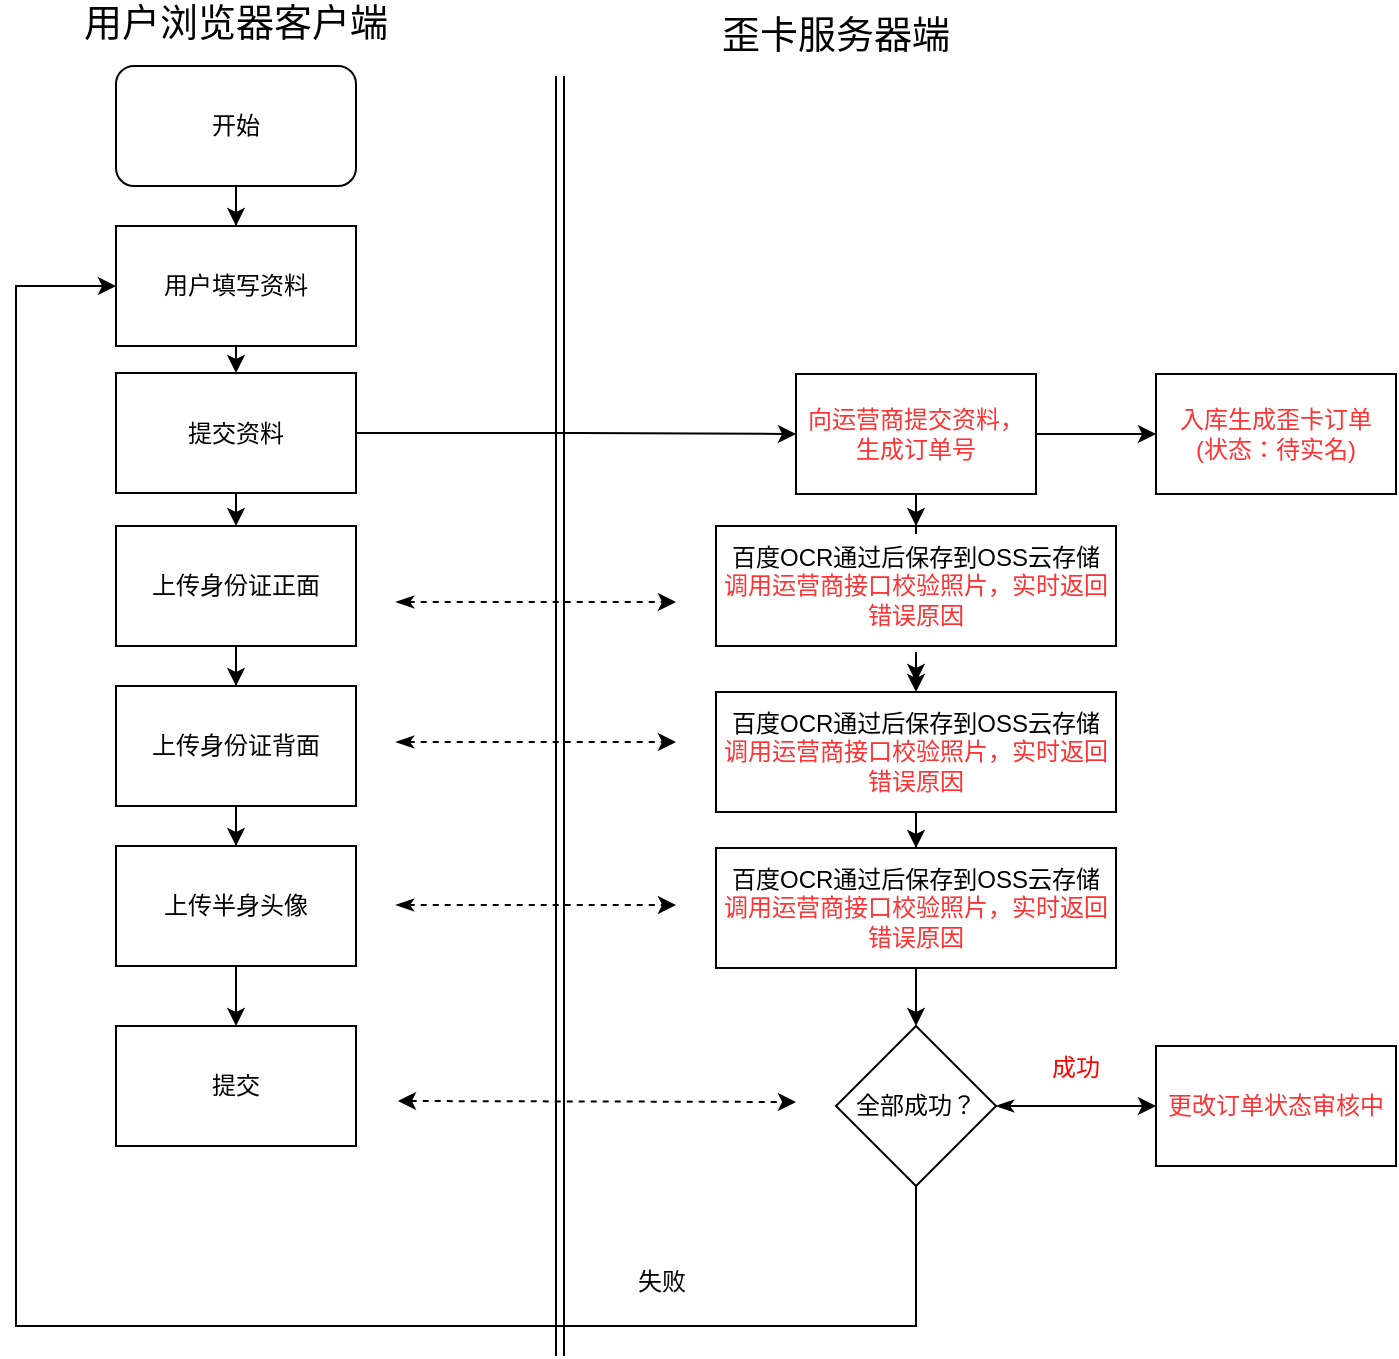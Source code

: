 <mxfile version="11.0.5" type="github"><diagram id="TCcyBkFSPs1I1IOS8Sko" name="第 1 页"><mxGraphModel dx="1422" dy="764" grid="1" gridSize="10" guides="1" tooltips="1" connect="1" arrows="1" fold="1" page="1" pageScale="1" pageWidth="827" pageHeight="1169" math="0" shadow="0"><root><mxCell id="0"/><mxCell id="1" parent="0"/><mxCell id="YD8GyHMJlGkGM7Smg7i--13" value="" style="edgeStyle=orthogonalEdgeStyle;rounded=0;orthogonalLoop=1;jettySize=auto;html=1;" parent="1" source="YD8GyHMJlGkGM7Smg7i--2" target="YD8GyHMJlGkGM7Smg7i--3" edge="1"><mxGeometry relative="1" as="geometry"/></mxCell><mxCell id="YD8GyHMJlGkGM7Smg7i--2" value="开始" style="rounded=1;whiteSpace=wrap;html=1;" parent="1" vertex="1"><mxGeometry x="160" y="62" width="120" height="60" as="geometry"/></mxCell><mxCell id="otkbqCU_CrVm7-SOkqTs-25" style="edgeStyle=orthogonalEdgeStyle;rounded=0;orthogonalLoop=1;jettySize=auto;html=1;exitX=0.5;exitY=1;exitDx=0;exitDy=0;entryX=0.5;entryY=0;entryDx=0;entryDy=0;startArrow=none;startFill=0;endArrow=classic;endFill=1;fontSize=12;fontColor=#FF3333;" parent="1" source="YD8GyHMJlGkGM7Smg7i--3" target="otkbqCU_CrVm7-SOkqTs-23" edge="1"><mxGeometry relative="1" as="geometry"/></mxCell><mxCell id="YD8GyHMJlGkGM7Smg7i--3" value="用户填写资料" style="rounded=0;whiteSpace=wrap;html=1;" parent="1" vertex="1"><mxGeometry x="160" y="142" width="120" height="60" as="geometry"/></mxCell><mxCell id="YD8GyHMJlGkGM7Smg7i--15" value="" style="edgeStyle=orthogonalEdgeStyle;rounded=0;orthogonalLoop=1;jettySize=auto;html=1;" parent="1" source="YD8GyHMJlGkGM7Smg7i--4" target="YD8GyHMJlGkGM7Smg7i--7" edge="1"><mxGeometry relative="1" as="geometry"/></mxCell><mxCell id="YD8GyHMJlGkGM7Smg7i--4" value="上传身份证正面" style="rounded=0;whiteSpace=wrap;html=1;" parent="1" vertex="1"><mxGeometry x="160" y="292" width="120" height="60" as="geometry"/></mxCell><mxCell id="YD8GyHMJlGkGM7Smg7i--16" value="" style="edgeStyle=orthogonalEdgeStyle;rounded=0;orthogonalLoop=1;jettySize=auto;html=1;" parent="1" source="YD8GyHMJlGkGM7Smg7i--7" target="YD8GyHMJlGkGM7Smg7i--8" edge="1"><mxGeometry relative="1" as="geometry"/></mxCell><mxCell id="YD8GyHMJlGkGM7Smg7i--7" value="上传身份证背面" style="rounded=0;whiteSpace=wrap;html=1;" parent="1" vertex="1"><mxGeometry x="160" y="372" width="120" height="60" as="geometry"/></mxCell><mxCell id="YD8GyHMJlGkGM7Smg7i--17" value="" style="edgeStyle=orthogonalEdgeStyle;rounded=0;orthogonalLoop=1;jettySize=auto;html=1;" parent="1" source="YD8GyHMJlGkGM7Smg7i--8" target="YD8GyHMJlGkGM7Smg7i--9" edge="1"><mxGeometry relative="1" as="geometry"/></mxCell><mxCell id="YD8GyHMJlGkGM7Smg7i--8" value="上传半身头像" style="rounded=0;whiteSpace=wrap;html=1;" parent="1" vertex="1"><mxGeometry x="160" y="452" width="120" height="60" as="geometry"/></mxCell><mxCell id="YD8GyHMJlGkGM7Smg7i--9" value="提交" style="rounded=0;whiteSpace=wrap;html=1;" parent="1" vertex="1"><mxGeometry x="160" y="542" width="120" height="60" as="geometry"/></mxCell><mxCell id="YD8GyHMJlGkGM7Smg7i--20" style="edgeStyle=orthogonalEdgeStyle;rounded=0;orthogonalLoop=1;jettySize=auto;html=1;entryX=0;entryY=0.5;entryDx=0;entryDy=0;exitX=0.5;exitY=1;exitDx=0;exitDy=0;" parent="1" source="YD8GyHMJlGkGM7Smg7i--10" target="YD8GyHMJlGkGM7Smg7i--3" edge="1"><mxGeometry relative="1" as="geometry"><Array as="points"><mxPoint x="560" y="692"/><mxPoint x="110" y="692"/><mxPoint x="110" y="172"/></Array></mxGeometry></mxCell><mxCell id="otkbqCU_CrVm7-SOkqTs-32" style="edgeStyle=orthogonalEdgeStyle;rounded=0;orthogonalLoop=1;jettySize=auto;html=1;exitX=1;exitY=0.5;exitDx=0;exitDy=0;startArrow=classicThin;startFill=1;endArrow=classic;endFill=1;fontSize=12;fontColor=#FF3333;" parent="1" source="YD8GyHMJlGkGM7Smg7i--10" target="otkbqCU_CrVm7-SOkqTs-31" edge="1"><mxGeometry relative="1" as="geometry"/></mxCell><mxCell id="YD8GyHMJlGkGM7Smg7i--10" value="全部成功？" style="rhombus;whiteSpace=wrap;html=1;" parent="1" vertex="1"><mxGeometry x="520" y="542" width="80" height="80" as="geometry"/></mxCell><mxCell id="YD8GyHMJlGkGM7Smg7i--12" value="入库生成歪卡订单&lt;br&gt;(状态：待实名)" style="rounded=0;whiteSpace=wrap;html=1;fontColor=#FF3333;" parent="1" vertex="1"><mxGeometry x="680" y="216" width="120" height="60" as="geometry"/></mxCell><mxCell id="YD8GyHMJlGkGM7Smg7i--21" value="失败" style="text;html=1;strokeColor=none;fillColor=none;align=center;verticalAlign=middle;whiteSpace=wrap;rounded=0;" parent="1" vertex="1"><mxGeometry x="413" y="660" width="40" height="20" as="geometry"/></mxCell><mxCell id="YD8GyHMJlGkGM7Smg7i--22" value="&lt;font color=&quot;#ff0000&quot;&gt;成功&lt;/font&gt;" style="text;html=1;strokeColor=none;fillColor=none;align=center;verticalAlign=middle;whiteSpace=wrap;rounded=0;" parent="1" vertex="1"><mxGeometry x="610" y="553" width="60" height="20" as="geometry"/></mxCell><mxCell id="YD8GyHMJlGkGM7Smg7i--27" value="" style="shape=link;html=1;" parent="1" edge="1"><mxGeometry width="50" height="50" relative="1" as="geometry"><mxPoint x="382" y="707" as="sourcePoint"/><mxPoint x="382" y="67" as="targetPoint"/></mxGeometry></mxCell><mxCell id="YD8GyHMJlGkGM7Smg7i--28" value="用户浏览器客户端" style="text;html=1;strokeColor=none;fillColor=none;align=center;verticalAlign=middle;whiteSpace=wrap;rounded=0;fontSize=19;" parent="1" vertex="1"><mxGeometry x="130" y="31" width="180" height="20" as="geometry"/></mxCell><mxCell id="otkbqCU_CrVm7-SOkqTs-1" value="歪卡服务器端" style="text;html=1;strokeColor=none;fillColor=none;align=center;verticalAlign=middle;whiteSpace=wrap;rounded=0;fontSize=19;" parent="1" vertex="1"><mxGeometry x="430" y="37" width="180" height="20" as="geometry"/></mxCell><mxCell id="otkbqCU_CrVm7-SOkqTs-2" value="百度OCR通过后保存到OSS云存储&lt;br&gt;&lt;font color=&quot;#ff3333&quot;&gt;调用运营商接口校验照片，实时返回错误原因&lt;/font&gt;" style="rounded=0;whiteSpace=wrap;html=1;fontSize=12;" parent="1" vertex="1"><mxGeometry x="460" y="292" width="200" height="60" as="geometry"/></mxCell><mxCell id="otkbqCU_CrVm7-SOkqTs-12" style="edgeStyle=orthogonalEdgeStyle;rounded=0;orthogonalLoop=1;jettySize=auto;html=1;startArrow=classic;startFill=1;endArrow=classic;endFill=1;fontSize=12;" parent="1" source="otkbqCU_CrVm7-SOkqTs-3" edge="1"><mxGeometry relative="1" as="geometry"><mxPoint x="560" y="370" as="targetPoint"/></mxGeometry></mxCell><mxCell id="otkbqCU_CrVm7-SOkqTs-28" style="edgeStyle=orthogonalEdgeStyle;rounded=0;orthogonalLoop=1;jettySize=auto;html=1;exitX=0.5;exitY=1;exitDx=0;exitDy=0;startArrow=none;startFill=0;endArrow=classic;endFill=1;fontSize=12;fontColor=#FF3333;" parent="1" source="otkbqCU_CrVm7-SOkqTs-3" target="otkbqCU_CrVm7-SOkqTs-4" edge="1"><mxGeometry relative="1" as="geometry"/></mxCell><mxCell id="otkbqCU_CrVm7-SOkqTs-3" value="百度OCR通过后保存到OSS云存储&lt;br&gt;&lt;span style=&quot;color: rgb(255 , 51 , 51)&quot;&gt;调用运营商接口校验照片，实时返回错误原因&lt;/span&gt;" style="rounded=0;whiteSpace=wrap;html=1;fontSize=12;" parent="1" vertex="1"><mxGeometry x="460" y="375" width="200" height="60" as="geometry"/></mxCell><mxCell id="otkbqCU_CrVm7-SOkqTs-30" value="" style="edgeStyle=orthogonalEdgeStyle;rounded=0;orthogonalLoop=1;jettySize=auto;html=1;startArrow=none;startFill=0;endArrow=classic;endFill=1;fontSize=12;fontColor=#FF3333;" parent="1" source="otkbqCU_CrVm7-SOkqTs-4" target="YD8GyHMJlGkGM7Smg7i--10" edge="1"><mxGeometry relative="1" as="geometry"/></mxCell><mxCell id="otkbqCU_CrVm7-SOkqTs-4" value="百度OCR通过后保存到OSS云存储&lt;br&gt;&lt;span style=&quot;color: rgb(255 , 51 , 51)&quot;&gt;调用运营商接口校验照片，实时返回错误原因&lt;/span&gt;" style="rounded=0;whiteSpace=wrap;html=1;fontSize=12;" parent="1" vertex="1"><mxGeometry x="460" y="453" width="200" height="60" as="geometry"/></mxCell><mxCell id="otkbqCU_CrVm7-SOkqTs-5" value="" style="endArrow=classic;dashed=1;html=1;fontSize=12;endFill=1;startArrow=classicThin;startFill=1;" parent="1" edge="1"><mxGeometry width="50" height="50" relative="1" as="geometry"><mxPoint x="300" y="330" as="sourcePoint"/><mxPoint x="440" y="330" as="targetPoint"/></mxGeometry></mxCell><mxCell id="otkbqCU_CrVm7-SOkqTs-6" value="" style="endArrow=classic;dashed=1;html=1;fontSize=12;endFill=1;startArrow=classicThin;startFill=1;" parent="1" edge="1"><mxGeometry width="50" height="50" relative="1" as="geometry"><mxPoint x="300" y="400" as="sourcePoint"/><mxPoint x="440" y="400" as="targetPoint"/></mxGeometry></mxCell><mxCell id="otkbqCU_CrVm7-SOkqTs-7" value="" style="endArrow=classic;dashed=1;html=1;fontSize=12;endFill=1;startArrow=classicThin;startFill=1;" parent="1" edge="1"><mxGeometry width="50" height="50" relative="1" as="geometry"><mxPoint x="300" y="481.5" as="sourcePoint"/><mxPoint x="440" y="481.5" as="targetPoint"/></mxGeometry></mxCell><mxCell id="otkbqCU_CrVm7-SOkqTs-9" value="" style="endArrow=classic;dashed=1;html=1;fontSize=12;endFill=1;startArrow=classic;startFill=1;" parent="1" edge="1"><mxGeometry width="50" height="50" relative="1" as="geometry"><mxPoint x="301" y="579.5" as="sourcePoint"/><mxPoint x="500" y="580" as="targetPoint"/></mxGeometry></mxCell><mxCell id="otkbqCU_CrVm7-SOkqTs-19" value="" style="edgeStyle=orthogonalEdgeStyle;rounded=0;orthogonalLoop=1;jettySize=auto;html=1;startArrow=none;startFill=0;endArrow=classic;endFill=1;fontSize=12;fontColor=#FF3333;" parent="1" source="otkbqCU_CrVm7-SOkqTs-18" target="YD8GyHMJlGkGM7Smg7i--12" edge="1"><mxGeometry relative="1" as="geometry"/></mxCell><mxCell id="otkbqCU_CrVm7-SOkqTs-20" value="" style="edgeStyle=orthogonalEdgeStyle;rounded=0;orthogonalLoop=1;jettySize=auto;html=1;startArrow=none;startFill=0;endArrow=classic;endFill=1;fontSize=12;fontColor=#FF3333;" parent="1" source="otkbqCU_CrVm7-SOkqTs-18" target="otkbqCU_CrVm7-SOkqTs-2" edge="1"><mxGeometry relative="1" as="geometry"/></mxCell><mxCell id="otkbqCU_CrVm7-SOkqTs-18" value="向运营商提交资料，生成订单号" style="rounded=0;whiteSpace=wrap;html=1;fontSize=12;fontColor=#FF3333;" parent="1" vertex="1"><mxGeometry x="500" y="216" width="120" height="60" as="geometry"/></mxCell><mxCell id="otkbqCU_CrVm7-SOkqTs-24" style="edgeStyle=orthogonalEdgeStyle;rounded=0;orthogonalLoop=1;jettySize=auto;html=1;exitX=0.5;exitY=1;exitDx=0;exitDy=0;entryX=0.5;entryY=0;entryDx=0;entryDy=0;startArrow=none;startFill=0;endArrow=classic;endFill=1;fontSize=12;fontColor=#FF3333;" parent="1" source="otkbqCU_CrVm7-SOkqTs-23" target="YD8GyHMJlGkGM7Smg7i--4" edge="1"><mxGeometry relative="1" as="geometry"/></mxCell><mxCell id="otkbqCU_CrVm7-SOkqTs-27" value="" style="edgeStyle=orthogonalEdgeStyle;rounded=0;orthogonalLoop=1;jettySize=auto;html=1;startArrow=none;startFill=0;endArrow=classic;endFill=1;fontSize=12;fontColor=#FF3333;entryX=0;entryY=0.5;entryDx=0;entryDy=0;" parent="1" source="otkbqCU_CrVm7-SOkqTs-23" target="otkbqCU_CrVm7-SOkqTs-18" edge="1"><mxGeometry relative="1" as="geometry"><mxPoint x="360" y="245.5" as="targetPoint"/></mxGeometry></mxCell><mxCell id="otkbqCU_CrVm7-SOkqTs-23" value="提交资料" style="rounded=0;whiteSpace=wrap;html=1;" parent="1" vertex="1"><mxGeometry x="160" y="215.5" width="120" height="60" as="geometry"/></mxCell><mxCell id="otkbqCU_CrVm7-SOkqTs-31" value="更改订单状态审核中" style="rounded=0;whiteSpace=wrap;html=1;fontSize=12;fontColor=#FF3333;" parent="1" vertex="1"><mxGeometry x="680" y="552" width="120" height="60" as="geometry"/></mxCell></root></mxGraphModel></diagram></mxfile>
